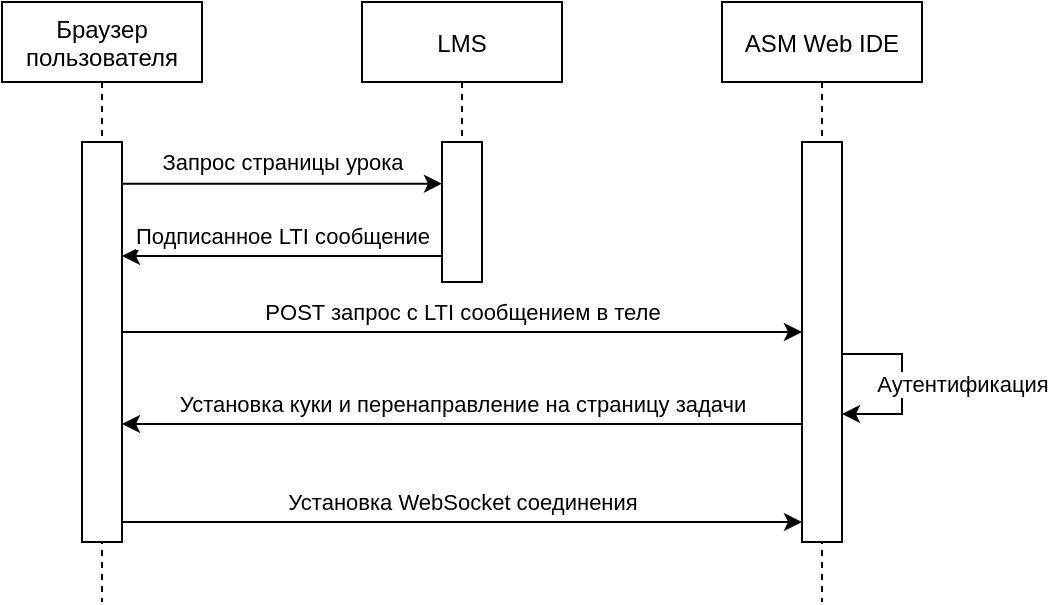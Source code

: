 <mxfile version="17.4.2" type="device"><diagram id="kgpKYQtTHZ0yAKxKKP6v" name="Page-1"><mxGraphModel dx="981" dy="597" grid="1" gridSize="10" guides="1" tooltips="1" connect="1" arrows="1" fold="1" page="0" pageScale="1" pageWidth="850" pageHeight="1100" math="0" shadow="0"><root><mxCell id="0"/><mxCell id="1" parent="0"/><mxCell id="3nuBFxr9cyL0pnOWT2aG-1" value="Браузер&#10;пользователя" style="shape=umlLifeline;perimeter=lifelinePerimeter;container=1;collapsible=0;recursiveResize=0;rounded=0;shadow=0;strokeWidth=1;" parent="1" vertex="1"><mxGeometry x="120" y="80" width="100" height="300" as="geometry"/></mxCell><mxCell id="3nuBFxr9cyL0pnOWT2aG-2" value="" style="points=[];perimeter=orthogonalPerimeter;rounded=0;shadow=0;strokeWidth=1;" parent="3nuBFxr9cyL0pnOWT2aG-1" vertex="1"><mxGeometry x="40" y="70" width="20" height="200" as="geometry"/></mxCell><mxCell id="3nuBFxr9cyL0pnOWT2aG-5" value="LMS" style="shape=umlLifeline;perimeter=lifelinePerimeter;container=1;collapsible=0;recursiveResize=0;rounded=0;shadow=0;strokeWidth=1;" parent="1" vertex="1"><mxGeometry x="300" y="80" width="100" height="140" as="geometry"/></mxCell><mxCell id="3nuBFxr9cyL0pnOWT2aG-6" value="" style="points=[];perimeter=orthogonalPerimeter;rounded=0;shadow=0;strokeWidth=1;" parent="3nuBFxr9cyL0pnOWT2aG-5" vertex="1"><mxGeometry x="40" y="70" width="20" height="70" as="geometry"/></mxCell><mxCell id="ANf8cB8oSmnZQRg_pSeS-12" value="Подписанное LTI сообщение" style="endArrow=none;html=1;rounded=0;strokeWidth=1;startArrow=classic;startFill=1;" edge="1" parent="3nuBFxr9cyL0pnOWT2aG-5"><mxGeometry y="10" width="50" height="50" relative="1" as="geometry"><mxPoint x="-120" y="127" as="sourcePoint"/><mxPoint x="40" y="127" as="targetPoint"/><mxPoint as="offset"/></mxGeometry></mxCell><mxCell id="ANf8cB8oSmnZQRg_pSeS-1" value="ASM Web IDE" style="shape=umlLifeline;perimeter=lifelinePerimeter;container=1;collapsible=0;recursiveResize=0;rounded=0;shadow=0;strokeWidth=1;" vertex="1" parent="1"><mxGeometry x="480" y="80" width="100" height="300" as="geometry"/></mxCell><mxCell id="ANf8cB8oSmnZQRg_pSeS-2" value="" style="points=[];perimeter=orthogonalPerimeter;rounded=0;shadow=0;strokeWidth=1;" vertex="1" parent="ANf8cB8oSmnZQRg_pSeS-1"><mxGeometry x="40" y="70" width="20" height="200" as="geometry"/></mxCell><mxCell id="ANf8cB8oSmnZQRg_pSeS-17" value="Аутентификация" style="edgeStyle=orthogonalEdgeStyle;rounded=0;orthogonalLoop=1;jettySize=auto;html=1;startArrow=none;startFill=0;endArrow=classic;endFill=1;strokeWidth=1;entryX=1;entryY=0.684;entryDx=0;entryDy=0;entryPerimeter=0;" edge="1" parent="ANf8cB8oSmnZQRg_pSeS-1"><mxGeometry y="30" relative="1" as="geometry"><mxPoint x="60" y="205.96" as="targetPoint"/><mxPoint x="60" y="176.011" as="sourcePoint"/><Array as="points"><mxPoint x="90" y="176"/><mxPoint x="90" y="206"/><mxPoint x="70" y="206"/></Array><mxPoint as="offset"/></mxGeometry></mxCell><mxCell id="ANf8cB8oSmnZQRg_pSeS-8" value="Запрос страницы урока" style="edgeStyle=orthogonalEdgeStyle;rounded=0;orthogonalLoop=1;jettySize=auto;html=1;entryX=0;entryY=0.298;entryDx=0;entryDy=0;entryPerimeter=0;startArrow=none;startFill=0;endArrow=classic;endFill=1;strokeWidth=1;" edge="1" parent="1" source="3nuBFxr9cyL0pnOWT2aG-2" target="3nuBFxr9cyL0pnOWT2aG-6"><mxGeometry x="0.0" y="11" relative="1" as="geometry"><Array as="points"><mxPoint x="260" y="170"/></Array><mxPoint as="offset"/></mxGeometry></mxCell><mxCell id="ANf8cB8oSmnZQRg_pSeS-15" value="POST запрос с LTI сообщением в теле" style="edgeStyle=orthogonalEdgeStyle;rounded=0;orthogonalLoop=1;jettySize=auto;html=1;startArrow=none;startFill=0;endArrow=classic;endFill=1;strokeWidth=1;" edge="1" parent="1" source="3nuBFxr9cyL0pnOWT2aG-2" target="ANf8cB8oSmnZQRg_pSeS-2"><mxGeometry y="10" relative="1" as="geometry"><Array as="points"><mxPoint x="430" y="245"/><mxPoint x="430" y="245"/></Array><mxPoint as="offset"/></mxGeometry></mxCell><mxCell id="ANf8cB8oSmnZQRg_pSeS-18" value="Установка куки и перенаправление на страницу задачи" style="edgeStyle=orthogonalEdgeStyle;rounded=0;orthogonalLoop=1;jettySize=auto;html=1;startArrow=classic;startFill=1;endArrow=none;endFill=0;strokeWidth=1;" edge="1" parent="1"><mxGeometry y="10" relative="1" as="geometry"><mxPoint x="180" y="291.0" as="sourcePoint"/><mxPoint x="520" y="291.0" as="targetPoint"/><Array as="points"><mxPoint x="430" y="291"/><mxPoint x="430" y="291"/></Array><mxPoint as="offset"/></mxGeometry></mxCell><mxCell id="ANf8cB8oSmnZQRg_pSeS-20" value="Установка WebSocket соединения" style="edgeStyle=orthogonalEdgeStyle;rounded=0;orthogonalLoop=1;jettySize=auto;html=1;startArrow=none;startFill=0;endArrow=classic;endFill=1;strokeWidth=1;" edge="1" parent="1"><mxGeometry y="10" relative="1" as="geometry"><mxPoint x="180" y="340" as="sourcePoint"/><mxPoint x="520" y="340" as="targetPoint"/><Array as="points"><mxPoint x="430" y="340"/><mxPoint x="430" y="340"/></Array><mxPoint as="offset"/></mxGeometry></mxCell></root></mxGraphModel></diagram></mxfile>